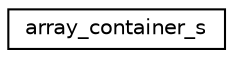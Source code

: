 digraph "类继承关系图"
{
 // LATEX_PDF_SIZE
  edge [fontname="Helvetica",fontsize="10",labelfontname="Helvetica",labelfontsize="10"];
  node [fontname="Helvetica",fontsize="10",shape=record];
  rankdir="LR";
  Node0 [label="array_container_s",height=0.2,width=0.4,color="black", fillcolor="white", style="filled",URL="$structarray__container__s.html",tooltip=" "];
}
